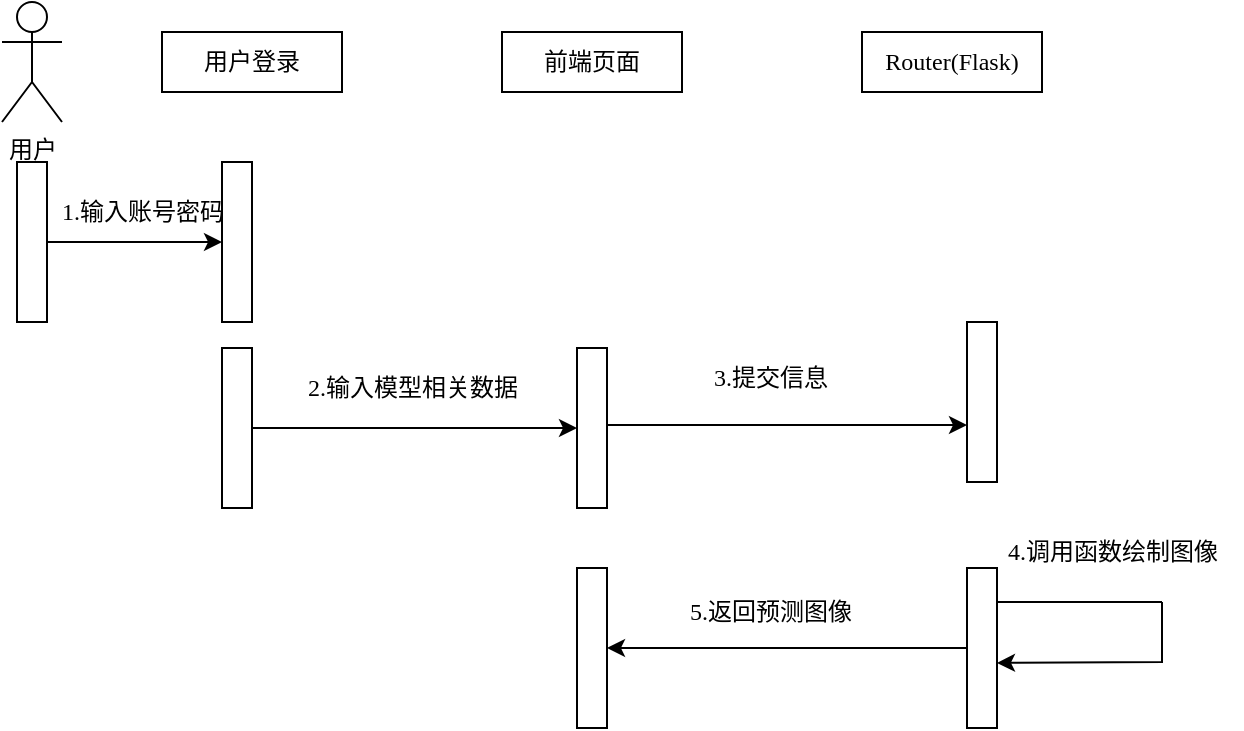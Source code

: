 <mxfile version="26.2.15">
  <diagram name="第 1 页" id="UKEPWVbd6YNbCdCokyux">
    <mxGraphModel dx="1205" dy="632" grid="1" gridSize="10" guides="1" tooltips="1" connect="1" arrows="1" fold="1" page="1" pageScale="1" pageWidth="827" pageHeight="1169" math="0" shadow="0">
      <root>
        <mxCell id="0" />
        <mxCell id="1" parent="0" />
        <mxCell id="q-Y--NoxPIXve0P-YY0b-1" value="&lt;font face=&quot;Times New Roman&quot;&gt;用户&lt;/font&gt;" style="shape=umlActor;verticalLabelPosition=bottom;verticalAlign=top;html=1;outlineConnect=0;" vertex="1" parent="1">
          <mxGeometry x="80" y="120" width="30" height="60" as="geometry" />
        </mxCell>
        <mxCell id="q-Y--NoxPIXve0P-YY0b-6" value="&lt;font face=&quot;Times New Roman&quot;&gt;用户登录&lt;/font&gt;" style="rounded=0;whiteSpace=wrap;html=1;" vertex="1" parent="1">
          <mxGeometry x="160" y="135" width="90" height="30" as="geometry" />
        </mxCell>
        <mxCell id="q-Y--NoxPIXve0P-YY0b-7" value="&lt;font face=&quot;Times New Roman&quot;&gt;前端页面&lt;/font&gt;" style="rounded=0;whiteSpace=wrap;html=1;" vertex="1" parent="1">
          <mxGeometry x="330" y="135" width="90" height="30" as="geometry" />
        </mxCell>
        <mxCell id="q-Y--NoxPIXve0P-YY0b-8" value="&lt;font face=&quot;Times New Roman&quot;&gt;Router(Flask)&lt;/font&gt;" style="rounded=0;whiteSpace=wrap;html=1;" vertex="1" parent="1">
          <mxGeometry x="510" y="135" width="90" height="30" as="geometry" />
        </mxCell>
        <mxCell id="q-Y--NoxPIXve0P-YY0b-11" style="edgeStyle=orthogonalEdgeStyle;rounded=0;orthogonalLoop=1;jettySize=auto;html=1;exitX=1;exitY=0.5;exitDx=0;exitDy=0;entryX=0;entryY=0.5;entryDx=0;entryDy=0;" edge="1" parent="1" source="q-Y--NoxPIXve0P-YY0b-9" target="q-Y--NoxPIXve0P-YY0b-10">
          <mxGeometry relative="1" as="geometry">
            <Array as="points">
              <mxPoint x="190" y="240" />
            </Array>
          </mxGeometry>
        </mxCell>
        <mxCell id="q-Y--NoxPIXve0P-YY0b-9" value="" style="rounded=0;whiteSpace=wrap;html=1;" vertex="1" parent="1">
          <mxGeometry x="87.5" y="200" width="15" height="80" as="geometry" />
        </mxCell>
        <mxCell id="q-Y--NoxPIXve0P-YY0b-10" value="" style="rounded=0;whiteSpace=wrap;html=1;" vertex="1" parent="1">
          <mxGeometry x="190" y="200" width="15" height="80" as="geometry" />
        </mxCell>
        <mxCell id="q-Y--NoxPIXve0P-YY0b-12" value="&lt;font face=&quot;Times New Roman&quot;&gt;1.输入账号密码&lt;/font&gt;" style="text;html=1;align=center;verticalAlign=middle;resizable=0;points=[];autosize=1;strokeColor=none;fillColor=none;" vertex="1" parent="1">
          <mxGeometry x="100" y="210" width="100" height="30" as="geometry" />
        </mxCell>
        <mxCell id="q-Y--NoxPIXve0P-YY0b-30" style="edgeStyle=orthogonalEdgeStyle;rounded=0;orthogonalLoop=1;jettySize=auto;html=1;exitX=1;exitY=0.5;exitDx=0;exitDy=0;entryX=0;entryY=0.5;entryDx=0;entryDy=0;" edge="1" parent="1" source="q-Y--NoxPIXve0P-YY0b-13" target="q-Y--NoxPIXve0P-YY0b-14">
          <mxGeometry relative="1" as="geometry" />
        </mxCell>
        <mxCell id="q-Y--NoxPIXve0P-YY0b-13" value="" style="rounded=0;whiteSpace=wrap;html=1;" vertex="1" parent="1">
          <mxGeometry x="190" y="293" width="15" height="80" as="geometry" />
        </mxCell>
        <mxCell id="q-Y--NoxPIXve0P-YY0b-18" style="edgeStyle=orthogonalEdgeStyle;rounded=0;orthogonalLoop=1;jettySize=auto;html=1;exitX=1;exitY=0.5;exitDx=0;exitDy=0;" edge="1" parent="1">
          <mxGeometry relative="1" as="geometry">
            <mxPoint x="372.5" y="334.5" as="sourcePoint" />
            <mxPoint x="562.5" y="331.5" as="targetPoint" />
            <Array as="points">
              <mxPoint x="373" y="331.5" />
              <mxPoint x="553" y="331.5" />
            </Array>
          </mxGeometry>
        </mxCell>
        <mxCell id="q-Y--NoxPIXve0P-YY0b-14" value="" style="rounded=0;whiteSpace=wrap;html=1;" vertex="1" parent="1">
          <mxGeometry x="367.5" y="293" width="15" height="80" as="geometry" />
        </mxCell>
        <mxCell id="q-Y--NoxPIXve0P-YY0b-15" value="" style="rounded=0;whiteSpace=wrap;html=1;" vertex="1" parent="1">
          <mxGeometry x="367.5" y="403" width="15" height="80" as="geometry" />
        </mxCell>
        <mxCell id="q-Y--NoxPIXve0P-YY0b-16" value="" style="rounded=0;whiteSpace=wrap;html=1;" vertex="1" parent="1">
          <mxGeometry x="562.5" y="280" width="15" height="80" as="geometry" />
        </mxCell>
        <mxCell id="q-Y--NoxPIXve0P-YY0b-24" style="edgeStyle=orthogonalEdgeStyle;rounded=0;orthogonalLoop=1;jettySize=auto;html=1;exitX=0;exitY=0.5;exitDx=0;exitDy=0;entryX=1;entryY=0.5;entryDx=0;entryDy=0;" edge="1" parent="1" source="q-Y--NoxPIXve0P-YY0b-17" target="q-Y--NoxPIXve0P-YY0b-15">
          <mxGeometry relative="1" as="geometry">
            <Array as="points">
              <mxPoint x="560" y="443" />
              <mxPoint x="560" y="443" />
            </Array>
          </mxGeometry>
        </mxCell>
        <mxCell id="q-Y--NoxPIXve0P-YY0b-17" value="" style="rounded=0;whiteSpace=wrap;html=1;" vertex="1" parent="1">
          <mxGeometry x="562.5" y="403" width="15" height="80" as="geometry" />
        </mxCell>
        <mxCell id="q-Y--NoxPIXve0P-YY0b-19" value="&lt;font face=&quot;Times New Roman&quot;&gt;3.提交信息&lt;/font&gt;" style="text;html=1;align=center;verticalAlign=middle;resizable=0;points=[];autosize=1;strokeColor=none;fillColor=none;" vertex="1" parent="1">
          <mxGeometry x="424" y="293" width="80" height="30" as="geometry" />
        </mxCell>
        <mxCell id="q-Y--NoxPIXve0P-YY0b-21" value="" style="endArrow=none;html=1;rounded=0;exitX=1;exitY=0.25;exitDx=0;exitDy=0;" edge="1" parent="1">
          <mxGeometry width="50" height="50" relative="1" as="geometry">
            <mxPoint x="577.5" y="420" as="sourcePoint" />
            <mxPoint x="660" y="420" as="targetPoint" />
          </mxGeometry>
        </mxCell>
        <mxCell id="q-Y--NoxPIXve0P-YY0b-23" value="&lt;font face=&quot;Times New Roman&quot;&gt;4.调用函数绘制图像&lt;/font&gt;" style="text;html=1;align=center;verticalAlign=middle;resizable=0;points=[];autosize=1;strokeColor=none;fillColor=none;" vertex="1" parent="1">
          <mxGeometry x="570" y="380" width="130" height="30" as="geometry" />
        </mxCell>
        <mxCell id="q-Y--NoxPIXve0P-YY0b-25" value="&lt;font face=&quot;Times New Roman&quot;&gt;5.返回预测图像&lt;/font&gt;" style="text;html=1;align=center;verticalAlign=middle;resizable=0;points=[];autosize=1;strokeColor=none;fillColor=none;" vertex="1" parent="1">
          <mxGeometry x="414" y="410" width="100" height="30" as="geometry" />
        </mxCell>
        <mxCell id="q-Y--NoxPIXve0P-YY0b-29" value="" style="endArrow=classic;html=1;rounded=0;entryX=0.935;entryY=0.593;entryDx=0;entryDy=0;entryPerimeter=0;" edge="1" parent="1">
          <mxGeometry width="50" height="50" relative="1" as="geometry">
            <mxPoint x="660" y="420" as="sourcePoint" />
            <mxPoint x="577.495" y="450.44" as="targetPoint" />
            <Array as="points">
              <mxPoint x="660" y="450" />
            </Array>
          </mxGeometry>
        </mxCell>
        <mxCell id="q-Y--NoxPIXve0P-YY0b-31" value="&lt;font face=&quot;Times New Roman&quot;&gt;2.输入模型相关数据&lt;/font&gt;" style="text;html=1;align=center;verticalAlign=middle;resizable=0;points=[];autosize=1;strokeColor=none;fillColor=none;" vertex="1" parent="1">
          <mxGeometry x="220" y="298" width="130" height="30" as="geometry" />
        </mxCell>
      </root>
    </mxGraphModel>
  </diagram>
</mxfile>
